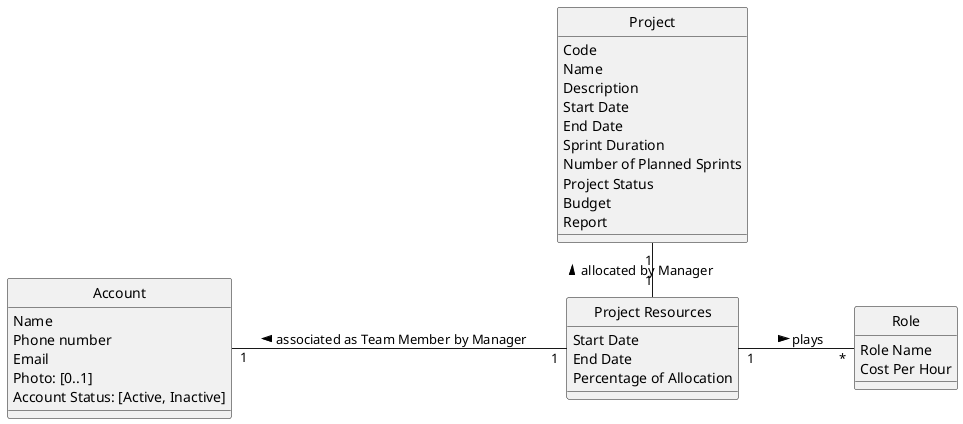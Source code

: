 @startuml
skinparam style strictuml
left to right direction
skinparam groupInheritance 3

class "Account" {
Name
Phone number
Email
Photo: [0..1]
'the [0..1] in Photo indicates an optional value, see Craig 2004, p.121
Account Status: [Active, Inactive]
}

class "Project Resources" {
Start Date
End Date
Percentage of Allocation
}

class "Project" {
Code
Name
Description
Start Date
End Date
Sprint Duration
Number of Planned Sprints
Project Status
Budget
Report
}

class Role {
Role Name
Cost Per Hour
}


"Account" "1" -- "1" "Project Resources": associated as Team Member by Manager   <
"Project" "1" -right-"1" "Project Resources": allocated by Manager  <
"Project Resources" "1" -- "*" "Role": plays  >
@enduml
